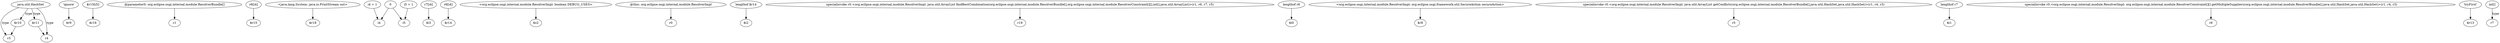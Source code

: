 digraph g {
0[label="java.util.HashSet"]
1[label="r3"]
0->1[label="type"]
2[label="'ignore'"]
3[label="$r9"]
2->3[label=""]
4[label="$r15[i5]"]
5[label="$r16"]
4->5[label=""]
6[label="@parameter0: org.eclipse.osgi.internal.module.ResolverBundle[]"]
7[label="r1"]
6->7[label=""]
8[label="r6[i4]"]
9[label="$r15"]
8->9[label=""]
10[label="<java.lang.System: java.io.PrintStream out>"]
11[label="$r18"]
10->11[label=""]
12[label="i4 + 1"]
13[label="i4"]
12->13[label=""]
14[label="r7[i4]"]
15[label="$i3"]
14->15[label=""]
16[label="r6[i4]"]
17[label="$r14"]
16->17[label=""]
18[label="$r10"]
18->1[label=""]
19[label="<org.eclipse.osgi.internal.module.ResolverImpl: boolean DEBUG_USES>"]
20[label="$z2"]
19->20[label=""]
21[label="@this: org.eclipse.osgi.internal.module.ResolverImpl"]
22[label="r0"]
21->22[label=""]
23[label="$r11"]
24[label="r4"]
23->24[label=""]
0->24[label="type"]
25[label="lengthof $r14"]
26[label="$i2"]
25->26[label=""]
27[label="specialinvoke r0.<org.eclipse.osgi.internal.module.ResolverImpl: java.util.ArrayList findBestCombination(org.eclipse.osgi.internal.module.ResolverBundle[],org.eclipse.osgi.internal.module.ResolverConstraint[][],int[],java.util.ArrayList)>(r1, r6, r7, r5)"]
28[label="r19"]
27->28[label=""]
29[label="lengthof r6"]
30[label="$i0"]
29->30[label=""]
31[label="<org.eclipse.osgi.internal.module.ResolverImpl: org.eclipse.osgi.framework.util.SecureAction secureAction>"]
32[label="$r8"]
31->32[label=""]
33[label="i5 + 1"]
34[label="i5"]
33->34[label=""]
35[label="specialinvoke r0.<org.eclipse.osgi.internal.module.ResolverImpl: java.util.ArrayList getConflicts(org.eclipse.osgi.internal.module.ResolverBundle[],java.util.HashSet,java.util.HashSet)>(r1, r4, r3)"]
36[label="r5"]
35->36[label=""]
37[label="lengthof r7"]
38[label="$i1"]
37->38[label=""]
39[label="specialinvoke r0.<org.eclipse.osgi.internal.module.ResolverImpl: org.eclipse.osgi.internal.module.ResolverConstraint[][] getMultipleSuppliers(org.eclipse.osgi.internal.module.ResolverBundle[],java.util.HashSet,java.util.HashSet)>(r1, r4, r3)"]
40[label="r6"]
39->40[label=""]
0->23[label="type"]
41[label="0"]
41->13[label=""]
42[label="'tryFirst'"]
43[label="$r13"]
42->43[label=""]
41->34[label=""]
0->18[label="type"]
44[label="int[]"]
45[label="r7"]
44->45[label="type"]
}